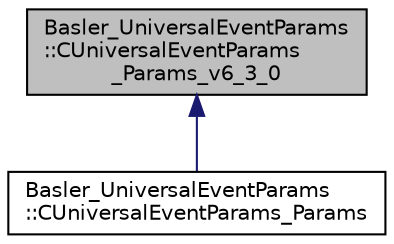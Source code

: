 digraph "Basler_UniversalEventParams::CUniversalEventParams_Params_v6_3_0"
{
  edge [fontname="Helvetica",fontsize="10",labelfontname="Helvetica",labelfontsize="10"];
  node [fontname="Helvetica",fontsize="10",shape=record];
  Node1 [label="Basler_UniversalEventParams\l::CUniversalEventParams\l_Params_v6_3_0",height=0.2,width=0.4,color="black", fillcolor="grey75", style="filled", fontcolor="black"];
  Node1 -> Node2 [dir="back",color="midnightblue",fontsize="10",style="solid",fontname="Helvetica"];
  Node2 [label="Basler_UniversalEventParams\l::CUniversalEventParams_Params",height=0.2,width=0.4,color="black", fillcolor="white", style="filled",URL="$class_basler___universal_event_params_1_1_c_universal_event_params___params.html",tooltip="A parameter class containing all parameters as members that are available for pylon event grabbers..."];
}

